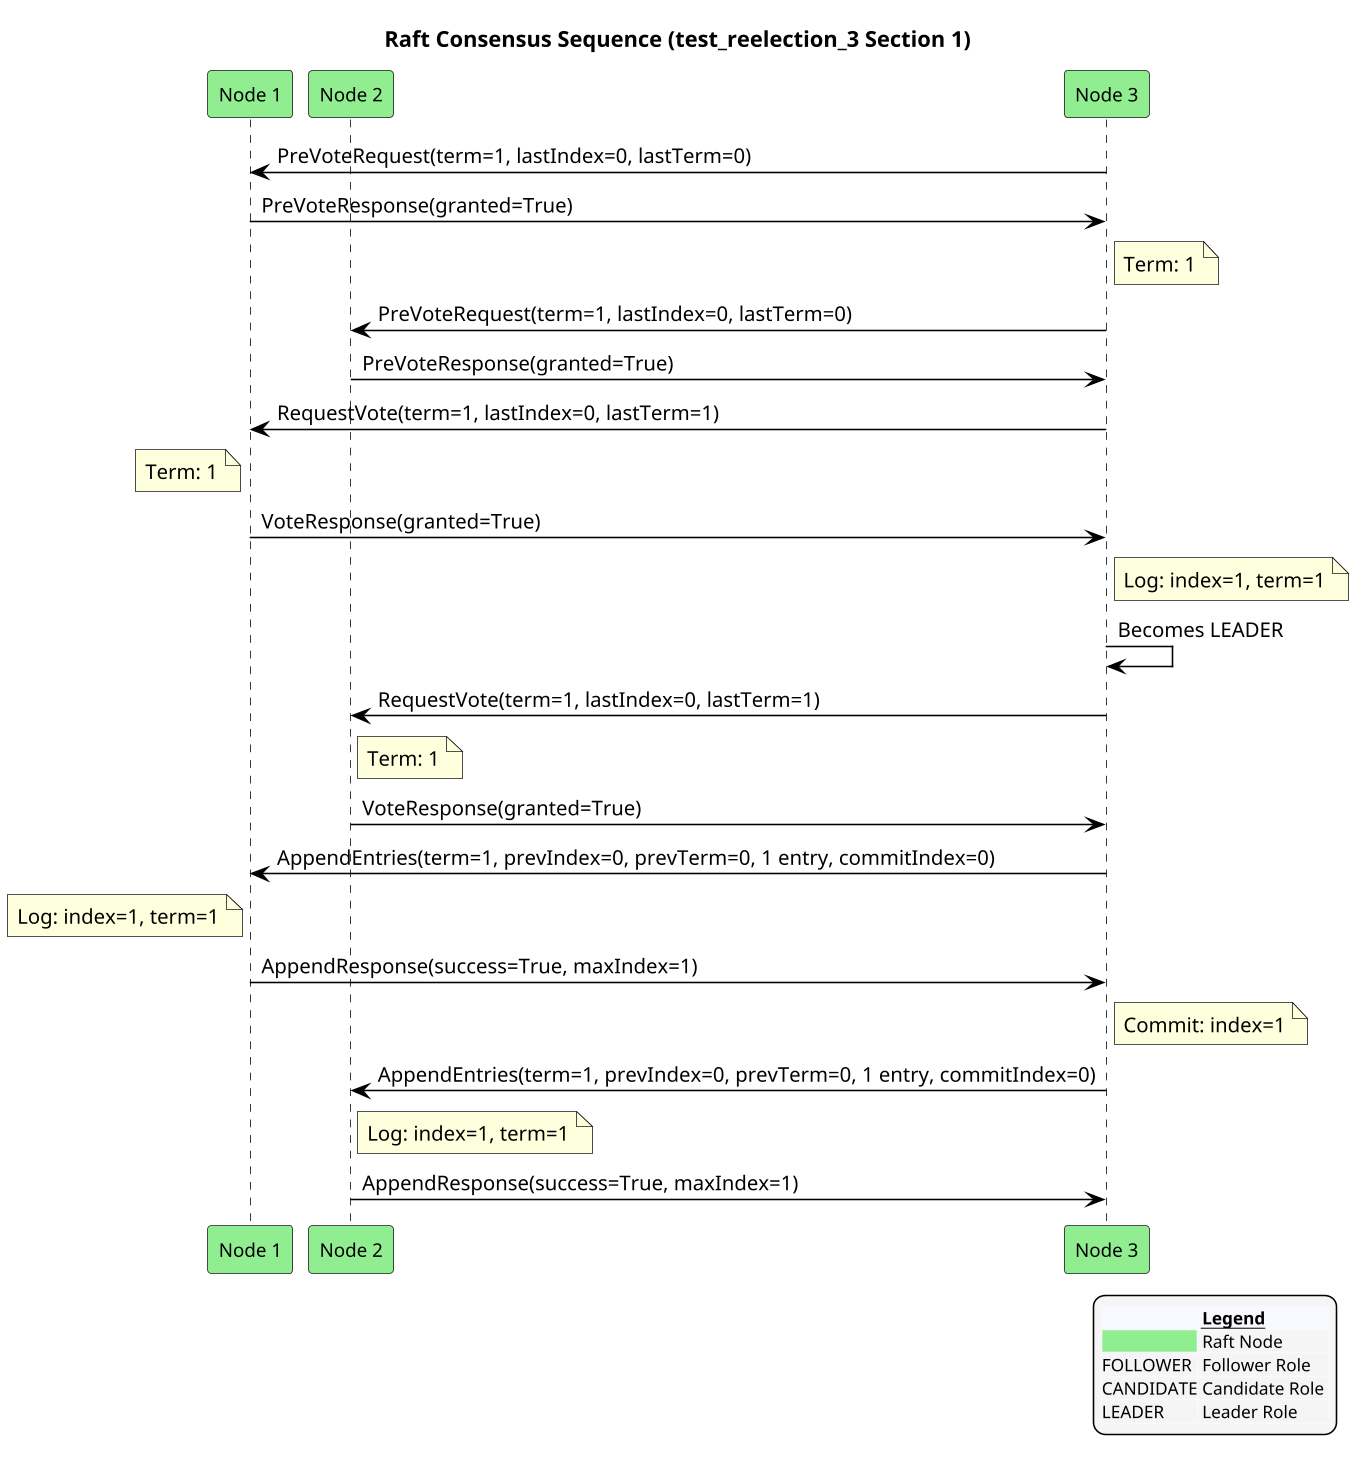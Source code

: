 @startuml
!pragma ratio 0.7
skinparam dpi 150
skinparam monochrome false
skinparam sequence {
  ArrowColor Black
  ActorBorderColor Black
  LifeLineBorderColor Black
  ParticipantFontSize 12
  Padding 10
}
skinparam legend {
  BackgroundColor #F5F5F5
  FontSize 11
}
title Raft Consensus Sequence (test_reelection_3 Section 1)

participant "Node 1" as n1 order 10 #Lightgreen
participant "Node 2" as n2 order 20 #Lightgreen
participant "Node 3" as n3 order 30 #Lightgreen
n3 -> n1: PreVoteRequest(term=1, lastIndex=0, lastTerm=0)
n1 -> n3: PreVoteResponse(granted=True)
note right of n3: Term: 1
n3 -> n2: PreVoteRequest(term=1, lastIndex=0, lastTerm=0)
n2 -> n3: PreVoteResponse(granted=True)
n3 -> n1: RequestVote(term=1, lastIndex=0, lastTerm=1)
note left of n1: Term: 1
n1 -> n3: VoteResponse(granted=True)
note right of n3: Log: index=1, term=1
n3 -> n3: Becomes LEADER
n3 -> n2: RequestVote(term=1, lastIndex=0, lastTerm=1)
note right of n2: Term: 1
n2 -> n3: VoteResponse(granted=True)
n3 -> n1: AppendEntries(term=1, prevIndex=0, prevTerm=0, 1 entry, commitIndex=0)
note left of n1: Log: index=1, term=1
n1 -> n3: AppendResponse(success=True, maxIndex=1)
note right of n3: Commit: index=1
n3 -> n2: AppendEntries(term=1, prevIndex=0, prevTerm=0, 1 entry, commitIndex=0)
note right of n2: Log: index=1, term=1
n2 -> n3: AppendResponse(success=True, maxIndex=1)

legend right
  <#GhostWhite,#GhostWhite>|      |= __Legend__ |
  |<#Lightgreen>| Raft Node |
  |FOLLOWER| Follower Role |
  |CANDIDATE| Candidate Role |
  |LEADER| Leader Role |
endlegend
@enduml
